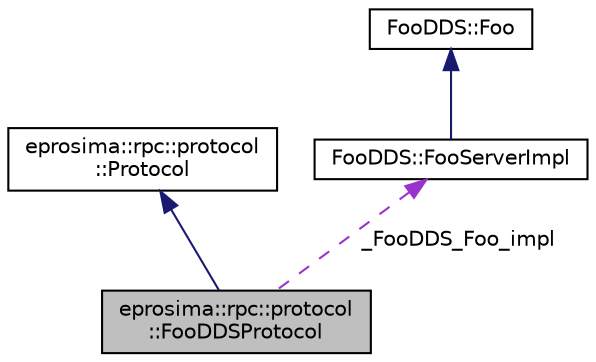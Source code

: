 digraph "eprosima::rpc::protocol::FooDDSProtocol"
{
  edge [fontname="Helvetica",fontsize="10",labelfontname="Helvetica",labelfontsize="10"];
  node [fontname="Helvetica",fontsize="10",shape=record];
  Node1 [label="eprosima::rpc::protocol\l::FooDDSProtocol",height=0.2,width=0.4,color="black", fillcolor="grey75", style="filled" fontcolor="black"];
  Node2 -> Node1 [dir="back",color="midnightblue",fontsize="10",style="solid",fontname="Helvetica"];
  Node2 [label="eprosima::rpc::protocol\l::Protocol",height=0.2,width=0.4,color="black", fillcolor="white", style="filled",URL="$classeprosima_1_1rpc_1_1protocol_1_1_protocol.html",tooltip="This abstract class represents the protocol used by the RPCs. It serializes and deserializes the info..."];
  Node3 -> Node1 [dir="back",color="darkorchid3",fontsize="10",style="dashed",label=" _FooDDS_Foo_impl" ,fontname="Helvetica"];
  Node3 [label="FooDDS::FooServerImpl",height=0.2,width=0.4,color="black", fillcolor="white", style="filled",URL="$class_foo_d_d_s_1_1_foo_server_impl.html",tooltip="This class is the skeleton of the servant and its remote procedures has to be implemented. "];
  Node4 -> Node3 [dir="back",color="midnightblue",fontsize="10",style="solid",fontname="Helvetica"];
  Node4 [label="FooDDS::Foo",height=0.2,width=0.4,color="black", fillcolor="white", style="filled",URL="$class_foo_d_d_s_1_1_foo.html",tooltip="This class represents the interface Foo defined by the user in the IDL file. "];
}
